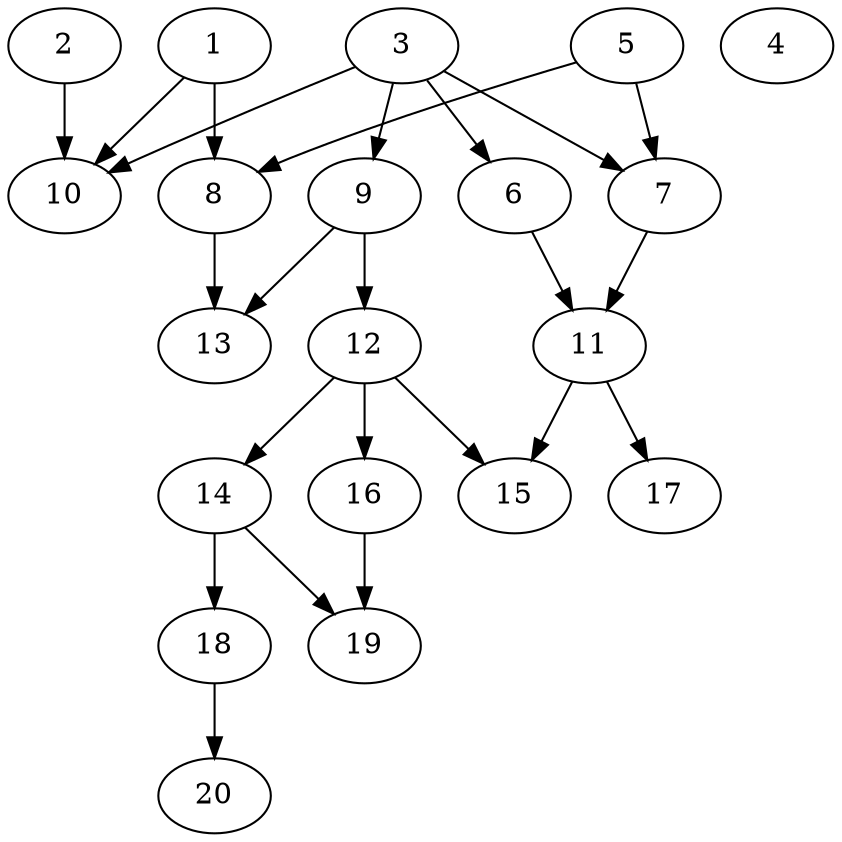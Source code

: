 // DAG automatically generated by daggen at Wed Jul 24 22:10:09 2019
// ./daggen --dot -n 20 --ccr 0.5 --fat 0.5 --regular 0.5 --density 0.5 --mindata 5242880 --maxdata 52428800 
digraph G {
  1 [size="104077312", alpha="0.09", expect_size="52038656"] 
  1 -> 8 [size ="52038656"]
  1 -> 10 [size ="52038656"]
  2 [size="12900352", alpha="0.14", expect_size="6450176"] 
  2 -> 10 [size ="6450176"]
  3 [size="85956608", alpha="0.07", expect_size="42978304"] 
  3 -> 6 [size ="42978304"]
  3 -> 7 [size ="42978304"]
  3 -> 9 [size ="42978304"]
  3 -> 10 [size ="42978304"]
  4 [size="66523136", alpha="0.16", expect_size="33261568"] 
  5 [size="21651456", alpha="0.00", expect_size="10825728"] 
  5 -> 7 [size ="10825728"]
  5 -> 8 [size ="10825728"]
  6 [size="53080064", alpha="0.04", expect_size="26540032"] 
  6 -> 11 [size ="26540032"]
  7 [size="38252544", alpha="0.12", expect_size="19126272"] 
  7 -> 11 [size ="19126272"]
  8 [size="41545728", alpha="0.17", expect_size="20772864"] 
  8 -> 13 [size ="20772864"]
  9 [size="75300864", alpha="0.14", expect_size="37650432"] 
  9 -> 12 [size ="37650432"]
  9 -> 13 [size ="37650432"]
  10 [size="104230912", alpha="0.16", expect_size="52115456"] 
  11 [size="91273216", alpha="0.05", expect_size="45636608"] 
  11 -> 15 [size ="45636608"]
  11 -> 17 [size ="45636608"]
  12 [size="41402368", alpha="0.11", expect_size="20701184"] 
  12 -> 14 [size ="20701184"]
  12 -> 15 [size ="20701184"]
  12 -> 16 [size ="20701184"]
  13 [size="10887168", alpha="0.15", expect_size="5443584"] 
  14 [size="41658368", alpha="0.18", expect_size="20829184"] 
  14 -> 18 [size ="20829184"]
  14 -> 19 [size ="20829184"]
  15 [size="24305664", alpha="0.04", expect_size="12152832"] 
  16 [size="24309760", alpha="0.05", expect_size="12154880"] 
  16 -> 19 [size ="12154880"]
  17 [size="43327488", alpha="0.12", expect_size="21663744"] 
  18 [size="101294080", alpha="0.00", expect_size="50647040"] 
  18 -> 20 [size ="50647040"]
  19 [size="88594432", alpha="0.08", expect_size="44297216"] 
  20 [size="57999360", alpha="0.08", expect_size="28999680"] 
}
